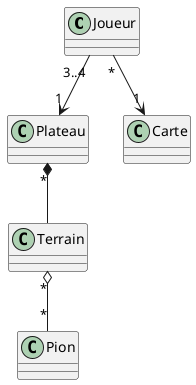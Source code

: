 @startuml
class "Joueur"
class "Plateau"
class "Carte"
class "Terrain"
class "Pion"

"Joueur" "3..4" --> "1" "Plateau"
"Joueur" "*" --> "1" "Carte"
"Plateau" "*" *-- "Terrain"
"Terrain" "*" o-- "*" "Pion"
@enduml